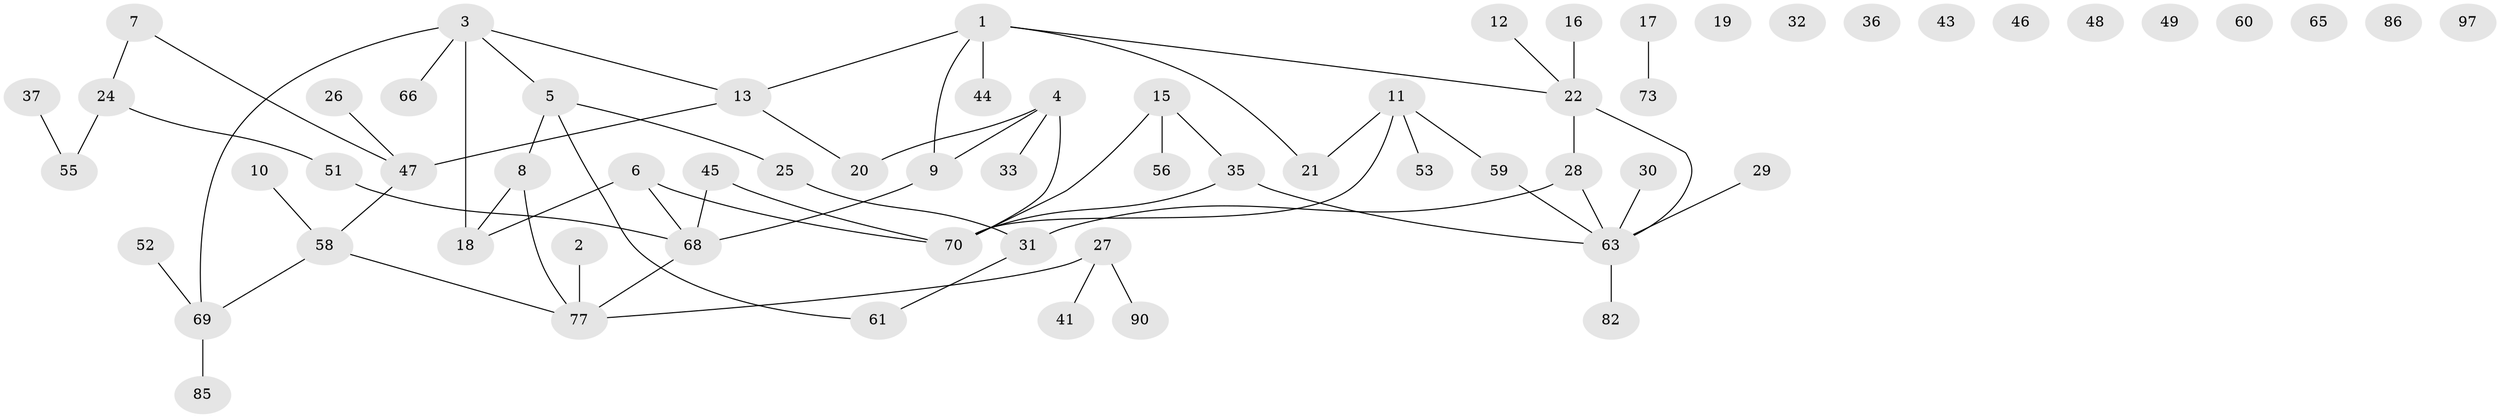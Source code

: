 // original degree distribution, {4: 0.15463917525773196, 1: 0.26804123711340205, 3: 0.16494845360824742, 2: 0.28865979381443296, 0: 0.10309278350515463, 5: 0.020618556701030927}
// Generated by graph-tools (version 1.1) at 2025/41/03/06/25 10:41:23]
// undirected, 64 vertices, 67 edges
graph export_dot {
graph [start="1"]
  node [color=gray90,style=filled];
  1 [super="+87"];
  2;
  3 [super="+71"];
  4 [super="+14"];
  5 [super="+64"];
  6 [super="+95"];
  7 [super="+89"];
  8 [super="+91"];
  9 [super="+81"];
  10;
  11 [super="+92"];
  12;
  13 [super="+50"];
  15 [super="+54"];
  16 [super="+23"];
  17;
  18 [super="+34"];
  19;
  20;
  21 [super="+39"];
  22 [super="+57"];
  24 [super="+38"];
  25 [super="+67"];
  26 [super="+80"];
  27 [super="+72"];
  28 [super="+76"];
  29;
  30;
  31 [super="+40"];
  32;
  33;
  35 [super="+42"];
  36;
  37;
  41;
  43;
  44;
  45;
  46;
  47 [super="+62"];
  48;
  49 [super="+74"];
  51 [super="+83"];
  52 [super="+88"];
  53;
  55;
  56;
  58 [super="+75"];
  59;
  60;
  61;
  63 [super="+78"];
  65;
  66;
  68 [super="+79"];
  69 [super="+96"];
  70 [super="+84"];
  73 [super="+93"];
  77 [super="+94"];
  82;
  85;
  86;
  90;
  97;
  1 -- 9;
  1 -- 22;
  1 -- 44;
  1 -- 21;
  1 -- 13;
  2 -- 77;
  3 -- 13;
  3 -- 69;
  3 -- 5;
  3 -- 18;
  3 -- 66;
  4 -- 9;
  4 -- 70;
  4 -- 33;
  4 -- 20;
  5 -- 8;
  5 -- 25;
  5 -- 61;
  6 -- 18;
  6 -- 70;
  6 -- 68;
  7 -- 47;
  7 -- 24;
  8 -- 77;
  8 -- 18;
  9 -- 68;
  10 -- 58;
  11 -- 21;
  11 -- 59;
  11 -- 70;
  11 -- 53;
  12 -- 22;
  13 -- 20;
  13 -- 47;
  15 -- 56;
  15 -- 70;
  15 -- 35;
  16 -- 22;
  17 -- 73;
  22 -- 63;
  22 -- 28;
  24 -- 51;
  24 -- 55;
  25 -- 31;
  26 -- 47;
  27 -- 41;
  27 -- 77;
  27 -- 90;
  28 -- 63;
  28 -- 31;
  29 -- 63;
  30 -- 63;
  31 -- 61;
  35 -- 63;
  35 -- 70;
  37 -- 55;
  45 -- 68;
  45 -- 70;
  47 -- 58;
  51 -- 68;
  52 -- 69;
  58 -- 77;
  58 -- 69;
  59 -- 63;
  63 -- 82;
  68 -- 77;
  69 -- 85;
}
